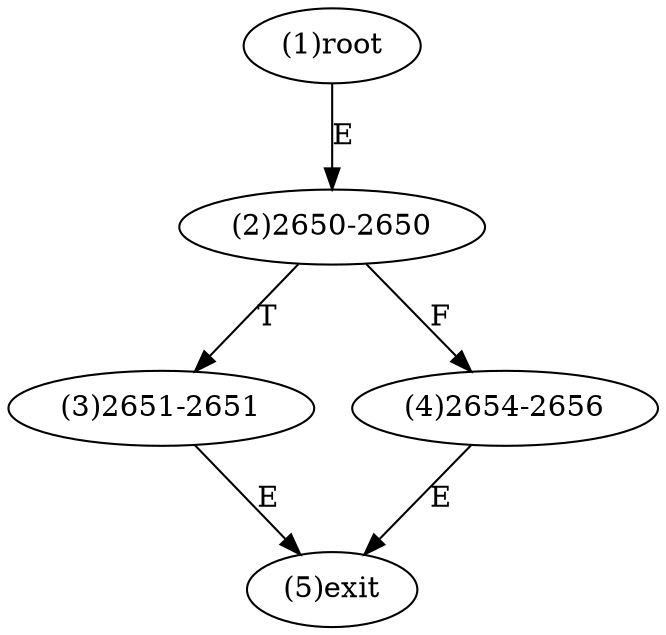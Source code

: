 digraph "" { 
1[ label="(1)root"];
2[ label="(2)2650-2650"];
3[ label="(3)2651-2651"];
4[ label="(4)2654-2656"];
5[ label="(5)exit"];
1->2[ label="E"];
2->4[ label="F"];
2->3[ label="T"];
3->5[ label="E"];
4->5[ label="E"];
}